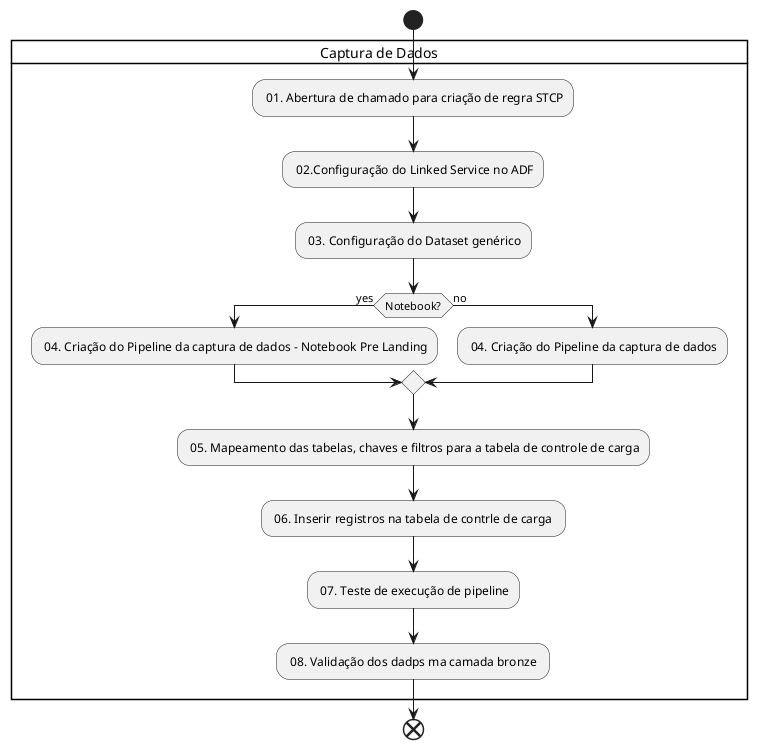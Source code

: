 @startuml 

start 

card "Captura de Dados" {
: 01. Abertura de chamado para criação de regra STCP;
: 02.Configuração do Linked Service no ADF;
: 03. Configuração do Dataset genérico;
if (Notebook?) then (yes)
: 04. Criação do Pipeline da captura de dados - Notebook Pre Landing;
else (no)
: 04. Criação do Pipeline da captura de dados;
endif
: 05. Mapeamento das tabelas, chaves e filtros para a tabela de controle de carga;
: 06. Inserir registros na tabela de contrle de carga ;
: 07. Teste de execução de pipeline;
: 08. Validação dos dadps ma camada bronze ;
}
end

@enduml 